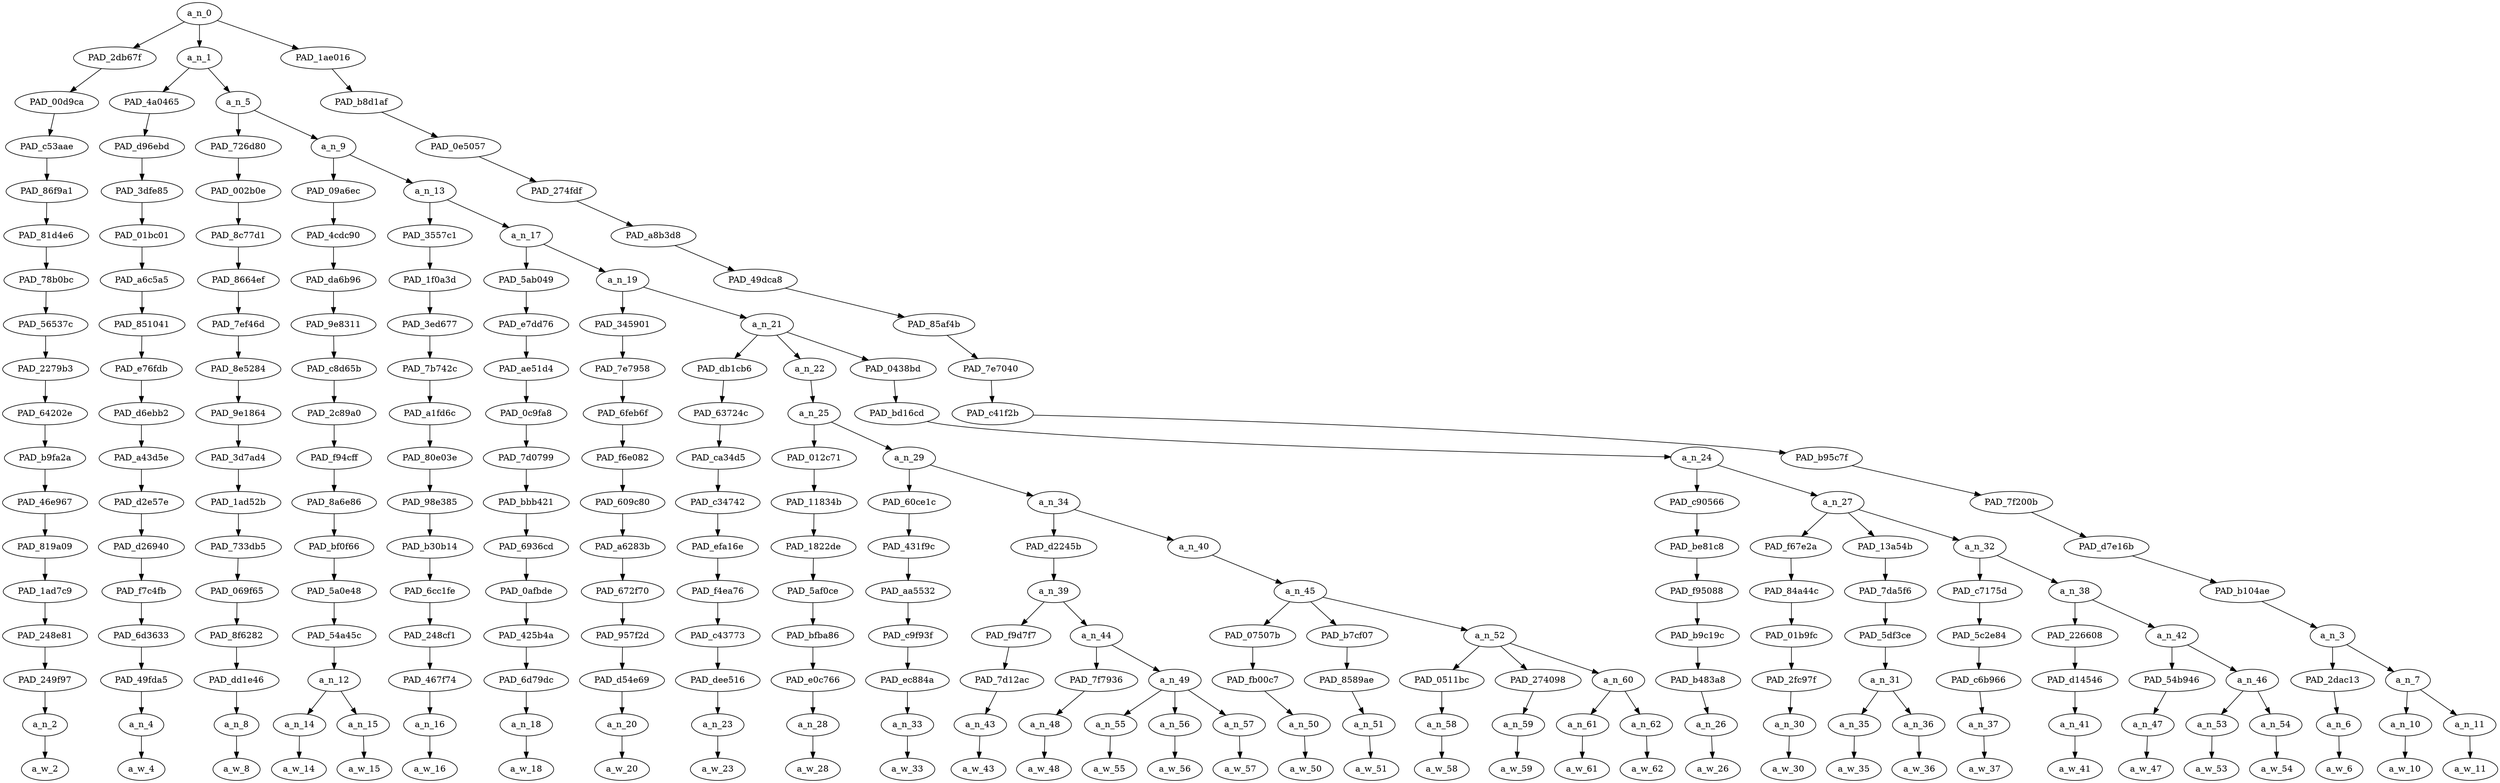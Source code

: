 strict digraph "" {
	a_n_0	[div_dir=1,
		index=0,
		level=17,
		pos="21.026216483410494,17!",
		text_span="[0, 1, 2, 3, 4, 5, 6, 7, 8, 9, 10, 11, 12, 13, 14, 15, 16, 17, 18, 19, 20, 21, 22, 23, 24, 25, 26, 27, 28, 29, 30, 31, 32, 33]",
		value=0.99999998];
	PAD_2db67f	[div_dir=1,
		index=1,
		level=16,
		pos="30.0,16!",
		text_span="[30]",
		value=0.03427603];
	a_n_0 -> PAD_2db67f;
	a_n_1	[div_dir=1,
		index=0,
		level=16,
		pos="1.3286494502314814,16!",
		text_span="[0, 1, 2, 3, 4, 5, 6, 7, 8, 9, 10, 11, 12, 13, 14, 15, 16, 17, 18, 19, 20, 21, 22, 23, 24, 25, 26, 27, 28, 29]",
		value=0.83594982];
	a_n_0 -> a_n_1;
	PAD_1ae016	[div_dir=1,
		index=2,
		level=16,
		pos="31.75,16!",
		text_span="[31, 32, 33]",
		value=0.12952254];
	a_n_0 -> PAD_1ae016;
	PAD_00d9ca	[div_dir=1,
		index=2,
		level=15,
		pos="30.0,15!",
		text_span="[30]",
		value=0.03427603];
	PAD_2db67f -> PAD_00d9ca;
	PAD_c53aae	[div_dir=1,
		index=3,
		level=14,
		pos="30.0,14!",
		text_span="[30]",
		value=0.03427603];
	PAD_00d9ca -> PAD_c53aae;
	PAD_86f9a1	[div_dir=1,
		index=4,
		level=13,
		pos="30.0,13!",
		text_span="[30]",
		value=0.03427603];
	PAD_c53aae -> PAD_86f9a1;
	PAD_81d4e6	[div_dir=1,
		index=5,
		level=12,
		pos="30.0,12!",
		text_span="[30]",
		value=0.03427603];
	PAD_86f9a1 -> PAD_81d4e6;
	PAD_78b0bc	[div_dir=1,
		index=6,
		level=11,
		pos="30.0,11!",
		text_span="[30]",
		value=0.03427603];
	PAD_81d4e6 -> PAD_78b0bc;
	PAD_56537c	[div_dir=1,
		index=7,
		level=10,
		pos="30.0,10!",
		text_span="[30]",
		value=0.03427603];
	PAD_78b0bc -> PAD_56537c;
	PAD_2279b3	[div_dir=1,
		index=9,
		level=9,
		pos="30.0,9!",
		text_span="[30]",
		value=0.03427603];
	PAD_56537c -> PAD_2279b3;
	PAD_64202e	[div_dir=1,
		index=9,
		level=8,
		pos="30.0,8!",
		text_span="[30]",
		value=0.03427603];
	PAD_2279b3 -> PAD_64202e;
	PAD_b9fa2a	[div_dir=1,
		index=10,
		level=7,
		pos="30.0,7!",
		text_span="[30]",
		value=0.03427603];
	PAD_64202e -> PAD_b9fa2a;
	PAD_46e967	[div_dir=1,
		index=12,
		level=6,
		pos="30.0,6!",
		text_span="[30]",
		value=0.03427603];
	PAD_b9fa2a -> PAD_46e967;
	PAD_819a09	[div_dir=1,
		index=15,
		level=5,
		pos="30.0,5!",
		text_span="[30]",
		value=0.03427603];
	PAD_46e967 -> PAD_819a09;
	PAD_1ad7c9	[div_dir=1,
		index=16,
		level=4,
		pos="30.0,4!",
		text_span="[30]",
		value=0.03427603];
	PAD_819a09 -> PAD_1ad7c9;
	PAD_248e81	[div_dir=1,
		index=20,
		level=3,
		pos="30.0,3!",
		text_span="[30]",
		value=0.03427603];
	PAD_1ad7c9 -> PAD_248e81;
	PAD_249f97	[div_dir=1,
		index=24,
		level=2,
		pos="30.0,2!",
		text_span="[30]",
		value=0.03427603];
	PAD_248e81 -> PAD_249f97;
	a_n_2	[div_dir=1,
		index=30,
		level=1,
		pos="30.0,1!",
		text_span="[30]",
		value=0.03427603];
	PAD_249f97 -> a_n_2;
	a_w_2	[div_dir=0,
		index=30,
		level=0,
		pos="30,0!",
		text_span="[30]",
		value=i];
	a_n_2 -> a_w_2;
	PAD_4a0465	[div_dir=1,
		index=0,
		level=15,
		pos="0.0,15!",
		text_span="[0]",
		value=0.03872300];
	a_n_1 -> PAD_4a0465;
	a_n_5	[div_dir=1,
		index=1,
		level=15,
		pos="2.657298900462963,15!",
		text_span="[1, 2, 3, 4, 5, 6, 7, 8, 9, 10, 11, 12, 13, 14, 15, 16, 17, 18, 19, 20, 21, 22, 23, 24, 25, 26, 27, 28, 29]",
		value=0.79704594];
	a_n_1 -> a_n_5;
	PAD_d96ebd	[div_dir=1,
		index=0,
		level=14,
		pos="0.0,14!",
		text_span="[0]",
		value=0.03872300];
	PAD_4a0465 -> PAD_d96ebd;
	PAD_3dfe85	[div_dir=1,
		index=0,
		level=13,
		pos="0.0,13!",
		text_span="[0]",
		value=0.03872300];
	PAD_d96ebd -> PAD_3dfe85;
	PAD_01bc01	[div_dir=1,
		index=0,
		level=12,
		pos="0.0,12!",
		text_span="[0]",
		value=0.03872300];
	PAD_3dfe85 -> PAD_01bc01;
	PAD_a6c5a5	[div_dir=1,
		index=0,
		level=11,
		pos="0.0,11!",
		text_span="[0]",
		value=0.03872300];
	PAD_01bc01 -> PAD_a6c5a5;
	PAD_851041	[div_dir=1,
		index=0,
		level=10,
		pos="0.0,10!",
		text_span="[0]",
		value=0.03872300];
	PAD_a6c5a5 -> PAD_851041;
	PAD_e76fdb	[div_dir=1,
		index=0,
		level=9,
		pos="0.0,9!",
		text_span="[0]",
		value=0.03872300];
	PAD_851041 -> PAD_e76fdb;
	PAD_d6ebb2	[div_dir=1,
		index=0,
		level=8,
		pos="0.0,8!",
		text_span="[0]",
		value=0.03872300];
	PAD_e76fdb -> PAD_d6ebb2;
	PAD_a43d5e	[div_dir=1,
		index=0,
		level=7,
		pos="0.0,7!",
		text_span="[0]",
		value=0.03872300];
	PAD_d6ebb2 -> PAD_a43d5e;
	PAD_d2e57e	[div_dir=1,
		index=0,
		level=6,
		pos="0.0,6!",
		text_span="[0]",
		value=0.03872300];
	PAD_a43d5e -> PAD_d2e57e;
	PAD_d26940	[div_dir=1,
		index=0,
		level=5,
		pos="0.0,5!",
		text_span="[0]",
		value=0.03872300];
	PAD_d2e57e -> PAD_d26940;
	PAD_f7c4fb	[div_dir=1,
		index=0,
		level=4,
		pos="0.0,4!",
		text_span="[0]",
		value=0.03872300];
	PAD_d26940 -> PAD_f7c4fb;
	PAD_6d3633	[div_dir=1,
		index=0,
		level=3,
		pos="0.0,3!",
		text_span="[0]",
		value=0.03872300];
	PAD_f7c4fb -> PAD_6d3633;
	PAD_49fda5	[div_dir=1,
		index=0,
		level=2,
		pos="0.0,2!",
		text_span="[0]",
		value=0.03872300];
	PAD_6d3633 -> PAD_49fda5;
	a_n_4	[div_dir=1,
		index=0,
		level=1,
		pos="0.0,1!",
		text_span="[0]",
		value=0.03872300];
	PAD_49fda5 -> a_n_4;
	a_w_4	[div_dir=0,
		index=0,
		level=0,
		pos="0,0!",
		text_span="[0]",
		value=america];
	a_n_4 -> a_w_4;
	PAD_726d80	[div_dir=-1,
		index=1,
		level=14,
		pos="1.0,14!",
		text_span="[1]",
		value=0.02153237];
	a_n_5 -> PAD_726d80;
	a_n_9	[div_dir=1,
		index=2,
		level=14,
		pos="4.314597800925926,14!",
		text_span="[2, 3, 4, 5, 6, 7, 8, 9, 10, 11, 12, 13, 14, 15, 16, 17, 18, 19, 20, 21, 22, 23, 24, 25, 26, 27, 28, 29]",
		value=0.77538096];
	a_n_5 -> a_n_9;
	PAD_002b0e	[div_dir=-1,
		index=1,
		level=13,
		pos="1.0,13!",
		text_span="[1]",
		value=0.02153237];
	PAD_726d80 -> PAD_002b0e;
	PAD_8c77d1	[div_dir=-1,
		index=1,
		level=12,
		pos="1.0,12!",
		text_span="[1]",
		value=0.02153237];
	PAD_002b0e -> PAD_8c77d1;
	PAD_8664ef	[div_dir=-1,
		index=1,
		level=11,
		pos="1.0,11!",
		text_span="[1]",
		value=0.02153237];
	PAD_8c77d1 -> PAD_8664ef;
	PAD_7ef46d	[div_dir=-1,
		index=1,
		level=10,
		pos="1.0,10!",
		text_span="[1]",
		value=0.02153237];
	PAD_8664ef -> PAD_7ef46d;
	PAD_8e5284	[div_dir=-1,
		index=1,
		level=9,
		pos="1.0,9!",
		text_span="[1]",
		value=0.02153237];
	PAD_7ef46d -> PAD_8e5284;
	PAD_9e1864	[div_dir=-1,
		index=1,
		level=8,
		pos="1.0,8!",
		text_span="[1]",
		value=0.02153237];
	PAD_8e5284 -> PAD_9e1864;
	PAD_3d7ad4	[div_dir=-1,
		index=1,
		level=7,
		pos="1.0,7!",
		text_span="[1]",
		value=0.02153237];
	PAD_9e1864 -> PAD_3d7ad4;
	PAD_1ad52b	[div_dir=-1,
		index=1,
		level=6,
		pos="1.0,6!",
		text_span="[1]",
		value=0.02153237];
	PAD_3d7ad4 -> PAD_1ad52b;
	PAD_733db5	[div_dir=-1,
		index=1,
		level=5,
		pos="1.0,5!",
		text_span="[1]",
		value=0.02153237];
	PAD_1ad52b -> PAD_733db5;
	PAD_069f65	[div_dir=-1,
		index=1,
		level=4,
		pos="1.0,4!",
		text_span="[1]",
		value=0.02153237];
	PAD_733db5 -> PAD_069f65;
	PAD_8f6282	[div_dir=-1,
		index=1,
		level=3,
		pos="1.0,3!",
		text_span="[1]",
		value=0.02153237];
	PAD_069f65 -> PAD_8f6282;
	PAD_dd1e46	[div_dir=-1,
		index=1,
		level=2,
		pos="1.0,2!",
		text_span="[1]",
		value=0.02153237];
	PAD_8f6282 -> PAD_dd1e46;
	a_n_8	[div_dir=-1,
		index=1,
		level=1,
		pos="1.0,1!",
		text_span="[1]",
		value=0.02153237];
	PAD_dd1e46 -> a_n_8;
	a_w_8	[div_dir=0,
		index=1,
		level=0,
		pos="1,0!",
		text_span="[1]",
		value=is];
	a_n_8 -> a_w_8;
	PAD_09a6ec	[div_dir=1,
		index=2,
		level=13,
		pos="2.5,13!",
		text_span="[2, 3]",
		value=0.07103824];
	a_n_9 -> PAD_09a6ec;
	a_n_13	[div_dir=1,
		index=3,
		level=13,
		pos="6.129195601851851,13!",
		text_span="[4, 5, 6, 7, 8, 9, 10, 11, 12, 13, 14, 15, 16, 17, 18, 19, 20, 21, 22, 23, 24, 25, 26, 27, 28, 29]",
		value=0.70420608];
	a_n_9 -> a_n_13;
	PAD_4cdc90	[div_dir=1,
		index=2,
		level=12,
		pos="2.5,12!",
		text_span="[2, 3]",
		value=0.07103824];
	PAD_09a6ec -> PAD_4cdc90;
	PAD_da6b96	[div_dir=1,
		index=2,
		level=11,
		pos="2.5,11!",
		text_span="[2, 3]",
		value=0.07103824];
	PAD_4cdc90 -> PAD_da6b96;
	PAD_9e8311	[div_dir=1,
		index=2,
		level=10,
		pos="2.5,10!",
		text_span="[2, 3]",
		value=0.07103824];
	PAD_da6b96 -> PAD_9e8311;
	PAD_c8d65b	[div_dir=1,
		index=2,
		level=9,
		pos="2.5,9!",
		text_span="[2, 3]",
		value=0.07103824];
	PAD_9e8311 -> PAD_c8d65b;
	PAD_2c89a0	[div_dir=1,
		index=2,
		level=8,
		pos="2.5,8!",
		text_span="[2, 3]",
		value=0.07103824];
	PAD_c8d65b -> PAD_2c89a0;
	PAD_f94cff	[div_dir=1,
		index=2,
		level=7,
		pos="2.5,7!",
		text_span="[2, 3]",
		value=0.07103824];
	PAD_2c89a0 -> PAD_f94cff;
	PAD_8a6e86	[div_dir=1,
		index=2,
		level=6,
		pos="2.5,6!",
		text_span="[2, 3]",
		value=0.07103824];
	PAD_f94cff -> PAD_8a6e86;
	PAD_bf0f66	[div_dir=1,
		index=2,
		level=5,
		pos="2.5,5!",
		text_span="[2, 3]",
		value=0.07103824];
	PAD_8a6e86 -> PAD_bf0f66;
	PAD_5a0e48	[div_dir=1,
		index=2,
		level=4,
		pos="2.5,4!",
		text_span="[2, 3]",
		value=0.07103824];
	PAD_bf0f66 -> PAD_5a0e48;
	PAD_54a45c	[div_dir=1,
		index=2,
		level=3,
		pos="2.5,3!",
		text_span="[2, 3]",
		value=0.07103824];
	PAD_5a0e48 -> PAD_54a45c;
	a_n_12	[div_dir=1,
		index=2,
		level=2,
		pos="2.5,2!",
		text_span="[2, 3]",
		value=0.07103824];
	PAD_54a45c -> a_n_12;
	a_n_14	[div_dir=1,
		index=2,
		level=1,
		pos="2.0,1!",
		text_span="[2]",
		value=0.01960993];
	a_n_12 -> a_n_14;
	a_n_15	[div_dir=1,
		index=3,
		level=1,
		pos="3.0,1!",
		text_span="[3]",
		value=0.05138295];
	a_n_12 -> a_n_15;
	a_w_14	[div_dir=0,
		index=2,
		level=0,
		pos="2,0!",
		text_span="[2]",
		value=so];
	a_n_14 -> a_w_14;
	a_w_15	[div_dir=0,
		index=3,
		level=0,
		pos="3,0!",
		text_span="[3]",
		value=racist];
	a_n_15 -> a_w_15;
	PAD_3557c1	[div_dir=1,
		index=3,
		level=12,
		pos="4.0,12!",
		text_span="[4]",
		value=0.01712810];
	a_n_13 -> PAD_3557c1;
	a_n_17	[div_dir=1,
		index=4,
		level=12,
		pos="8.258391203703702,12!",
		text_span="[5, 6, 7, 8, 9, 10, 11, 12, 13, 14, 15, 16, 17, 18, 19, 20, 21, 22, 23, 24, 25, 26, 27, 28, 29]",
		value=0.68694851];
	a_n_13 -> a_n_17;
	PAD_1f0a3d	[div_dir=1,
		index=3,
		level=11,
		pos="4.0,11!",
		text_span="[4]",
		value=0.01712810];
	PAD_3557c1 -> PAD_1f0a3d;
	PAD_3ed677	[div_dir=1,
		index=3,
		level=10,
		pos="4.0,10!",
		text_span="[4]",
		value=0.01712810];
	PAD_1f0a3d -> PAD_3ed677;
	PAD_7b742c	[div_dir=1,
		index=3,
		level=9,
		pos="4.0,9!",
		text_span="[4]",
		value=0.01712810];
	PAD_3ed677 -> PAD_7b742c;
	PAD_a1fd6c	[div_dir=1,
		index=3,
		level=8,
		pos="4.0,8!",
		text_span="[4]",
		value=0.01712810];
	PAD_7b742c -> PAD_a1fd6c;
	PAD_80e03e	[div_dir=1,
		index=3,
		level=7,
		pos="4.0,7!",
		text_span="[4]",
		value=0.01712810];
	PAD_a1fd6c -> PAD_80e03e;
	PAD_98e385	[div_dir=1,
		index=3,
		level=6,
		pos="4.0,6!",
		text_span="[4]",
		value=0.01712810];
	PAD_80e03e -> PAD_98e385;
	PAD_b30b14	[div_dir=1,
		index=3,
		level=5,
		pos="4.0,5!",
		text_span="[4]",
		value=0.01712810];
	PAD_98e385 -> PAD_b30b14;
	PAD_6cc1fe	[div_dir=1,
		index=3,
		level=4,
		pos="4.0,4!",
		text_span="[4]",
		value=0.01712810];
	PAD_b30b14 -> PAD_6cc1fe;
	PAD_248cf1	[div_dir=1,
		index=3,
		level=3,
		pos="4.0,3!",
		text_span="[4]",
		value=0.01712810];
	PAD_6cc1fe -> PAD_248cf1;
	PAD_467f74	[div_dir=1,
		index=3,
		level=2,
		pos="4.0,2!",
		text_span="[4]",
		value=0.01712810];
	PAD_248cf1 -> PAD_467f74;
	a_n_16	[div_dir=1,
		index=4,
		level=1,
		pos="4.0,1!",
		text_span="[4]",
		value=0.01712810];
	PAD_467f74 -> a_n_16;
	a_w_16	[div_dir=0,
		index=4,
		level=0,
		pos="4,0!",
		text_span="[4]",
		value=that];
	a_n_16 -> a_w_16;
	PAD_5ab049	[div_dir=1,
		index=4,
		level=11,
		pos="5.0,11!",
		text_span="[5]",
		value=0.01637181];
	a_n_17 -> PAD_5ab049;
	a_n_19	[div_dir=1,
		index=5,
		level=11,
		pos="11.516782407407407,11!",
		text_span="[6, 7, 8, 9, 10, 11, 12, 13, 14, 15, 16, 17, 18, 19, 20, 21, 22, 23, 24, 25, 26, 27, 28, 29]",
		value=0.67044734];
	a_n_17 -> a_n_19;
	PAD_e7dd76	[div_dir=1,
		index=4,
		level=10,
		pos="5.0,10!",
		text_span="[5]",
		value=0.01637181];
	PAD_5ab049 -> PAD_e7dd76;
	PAD_ae51d4	[div_dir=1,
		index=4,
		level=9,
		pos="5.0,9!",
		text_span="[5]",
		value=0.01637181];
	PAD_e7dd76 -> PAD_ae51d4;
	PAD_0c9fa8	[div_dir=1,
		index=4,
		level=8,
		pos="5.0,8!",
		text_span="[5]",
		value=0.01637181];
	PAD_ae51d4 -> PAD_0c9fa8;
	PAD_7d0799	[div_dir=1,
		index=4,
		level=7,
		pos="5.0,7!",
		text_span="[5]",
		value=0.01637181];
	PAD_0c9fa8 -> PAD_7d0799;
	PAD_bbb421	[div_dir=1,
		index=4,
		level=6,
		pos="5.0,6!",
		text_span="[5]",
		value=0.01637181];
	PAD_7d0799 -> PAD_bbb421;
	PAD_6936cd	[div_dir=1,
		index=4,
		level=5,
		pos="5.0,5!",
		text_span="[5]",
		value=0.01637181];
	PAD_bbb421 -> PAD_6936cd;
	PAD_0afbde	[div_dir=1,
		index=4,
		level=4,
		pos="5.0,4!",
		text_span="[5]",
		value=0.01637181];
	PAD_6936cd -> PAD_0afbde;
	PAD_425b4a	[div_dir=1,
		index=4,
		level=3,
		pos="5.0,3!",
		text_span="[5]",
		value=0.01637181];
	PAD_0afbde -> PAD_425b4a;
	PAD_6d79dc	[div_dir=1,
		index=4,
		level=2,
		pos="5.0,2!",
		text_span="[5]",
		value=0.01637181];
	PAD_425b4a -> PAD_6d79dc;
	a_n_18	[div_dir=1,
		index=5,
		level=1,
		pos="5.0,1!",
		text_span="[5]",
		value=0.01637181];
	PAD_6d79dc -> a_n_18;
	a_w_18	[div_dir=0,
		index=5,
		level=0,
		pos="5,0!",
		text_span="[5]",
		value=they];
	a_n_18 -> a_w_18;
	PAD_345901	[div_dir=1,
		index=5,
		level=10,
		pos="6.0,10!",
		text_span="[6]",
		value=0.02154530];
	a_n_19 -> PAD_345901;
	a_n_21	[div_dir=1,
		index=6,
		level=10,
		pos="17.033564814814813,10!",
		text_span="[7, 8, 9, 10, 11, 12, 13, 14, 15, 16, 17, 18, 19, 20, 21, 22, 23, 24, 25, 26, 27, 28, 29]",
		value=0.64878108];
	a_n_19 -> a_n_21;
	PAD_7e7958	[div_dir=1,
		index=5,
		level=9,
		pos="6.0,9!",
		text_span="[6]",
		value=0.02154530];
	PAD_345901 -> PAD_7e7958;
	PAD_6feb6f	[div_dir=1,
		index=5,
		level=8,
		pos="6.0,8!",
		text_span="[6]",
		value=0.02154530];
	PAD_7e7958 -> PAD_6feb6f;
	PAD_f6e082	[div_dir=1,
		index=5,
		level=7,
		pos="6.0,7!",
		text_span="[6]",
		value=0.02154530];
	PAD_6feb6f -> PAD_f6e082;
	PAD_609c80	[div_dir=1,
		index=5,
		level=6,
		pos="6.0,6!",
		text_span="[6]",
		value=0.02154530];
	PAD_f6e082 -> PAD_609c80;
	PAD_a6283b	[div_dir=1,
		index=5,
		level=5,
		pos="6.0,5!",
		text_span="[6]",
		value=0.02154530];
	PAD_609c80 -> PAD_a6283b;
	PAD_672f70	[div_dir=1,
		index=5,
		level=4,
		pos="6.0,4!",
		text_span="[6]",
		value=0.02154530];
	PAD_a6283b -> PAD_672f70;
	PAD_957f2d	[div_dir=1,
		index=5,
		level=3,
		pos="6.0,3!",
		text_span="[6]",
		value=0.02154530];
	PAD_672f70 -> PAD_957f2d;
	PAD_d54e69	[div_dir=1,
		index=5,
		level=2,
		pos="6.0,2!",
		text_span="[6]",
		value=0.02154530];
	PAD_957f2d -> PAD_d54e69;
	a_n_20	[div_dir=1,
		index=6,
		level=1,
		pos="6.0,1!",
		text_span="[6]",
		value=0.02154530];
	PAD_d54e69 -> a_n_20;
	a_w_20	[div_dir=0,
		index=6,
		level=0,
		pos="6,0!",
		text_span="[6]",
		value=think];
	a_n_20 -> a_w_20;
	PAD_db1cb6	[div_dir=-1,
		index=7,
		level=9,
		pos="20.0,9!",
		text_span="[20]",
		value=0.01975428];
	a_n_21 -> PAD_db1cb6;
	a_n_22	[div_dir=1,
		index=6,
		level=9,
		pos="8.67361111111111,9!",
		text_span="[7, 8, 9, 10, 11, 12, 13, 14, 15, 16, 17, 18, 19]",
		value=0.41497828];
	a_n_21 -> a_n_22;
	PAD_0438bd	[div_dir=1,
		index=8,
		level=9,
		pos="22.427083333333336,9!",
		text_span="[21, 22, 23, 24, 25, 26, 27, 28, 29]",
		value=0.21394992];
	a_n_21 -> PAD_0438bd;
	PAD_63724c	[div_dir=-1,
		index=7,
		level=8,
		pos="20.0,8!",
		text_span="[20]",
		value=0.01975428];
	PAD_db1cb6 -> PAD_63724c;
	PAD_ca34d5	[div_dir=-1,
		index=8,
		level=7,
		pos="20.0,7!",
		text_span="[20]",
		value=0.01975428];
	PAD_63724c -> PAD_ca34d5;
	PAD_c34742	[div_dir=-1,
		index=9,
		level=6,
		pos="20.0,6!",
		text_span="[20]",
		value=0.01975428];
	PAD_ca34d5 -> PAD_c34742;
	PAD_efa16e	[div_dir=-1,
		index=10,
		level=5,
		pos="20.0,5!",
		text_span="[20]",
		value=0.01975428];
	PAD_c34742 -> PAD_efa16e;
	PAD_f4ea76	[div_dir=-1,
		index=10,
		level=4,
		pos="20.0,4!",
		text_span="[20]",
		value=0.01975428];
	PAD_efa16e -> PAD_f4ea76;
	PAD_c43773	[div_dir=-1,
		index=13,
		level=3,
		pos="20.0,3!",
		text_span="[20]",
		value=0.01975428];
	PAD_f4ea76 -> PAD_c43773;
	PAD_dee516	[div_dir=-1,
		index=16,
		level=2,
		pos="20.0,2!",
		text_span="[20]",
		value=0.01975428];
	PAD_c43773 -> PAD_dee516;
	a_n_23	[div_dir=-1,
		index=20,
		level=1,
		pos="20.0,1!",
		text_span="[20]",
		value=0.01975428];
	PAD_dee516 -> a_n_23;
	a_w_23	[div_dir=0,
		index=20,
		level=0,
		pos="20,0!",
		text_span="[20]",
		value=and1];
	a_n_23 -> a_w_23;
	a_n_25	[div_dir=1,
		index=6,
		level=8,
		pos="8.67361111111111,8!",
		text_span="[7, 8, 9, 10, 11, 12, 13, 14, 15, 16, 17, 18, 19]",
		value=0.41489692];
	a_n_22 -> a_n_25;
	PAD_012c71	[div_dir=1,
		index=6,
		level=7,
		pos="7.0,7!",
		text_span="[7]",
		value=0.05525735];
	a_n_25 -> PAD_012c71;
	a_n_29	[div_dir=1,
		index=7,
		level=7,
		pos="10.347222222222223,7!",
		text_span="[8, 9, 10, 11, 12, 13, 14, 15, 16, 17, 18, 19]",
		value=0.35955821];
	a_n_25 -> a_n_29;
	PAD_11834b	[div_dir=1,
		index=6,
		level=6,
		pos="7.0,6!",
		text_span="[7]",
		value=0.05525735];
	PAD_012c71 -> PAD_11834b;
	PAD_1822de	[div_dir=1,
		index=6,
		level=5,
		pos="7.0,5!",
		text_span="[7]",
		value=0.05525735];
	PAD_11834b -> PAD_1822de;
	PAD_5af0ce	[div_dir=1,
		index=6,
		level=4,
		pos="7.0,4!",
		text_span="[7]",
		value=0.05525735];
	PAD_1822de -> PAD_5af0ce;
	PAD_bfba86	[div_dir=1,
		index=6,
		level=3,
		pos="7.0,3!",
		text_span="[7]",
		value=0.05525735];
	PAD_5af0ce -> PAD_bfba86;
	PAD_e0c766	[div_dir=1,
		index=6,
		level=2,
		pos="7.0,2!",
		text_span="[7]",
		value=0.05525735];
	PAD_bfba86 -> PAD_e0c766;
	a_n_28	[div_dir=1,
		index=7,
		level=1,
		pos="7.0,1!",
		text_span="[7]",
		value=0.05525735];
	PAD_e0c766 -> a_n_28;
	a_w_28	[div_dir=0,
		index=7,
		level=0,
		pos="7,0!",
		text_span="[7]",
		value=asians];
	a_n_28 -> a_w_28;
	PAD_60ce1c	[div_dir=1,
		index=7,
		level=6,
		pos="8.0,6!",
		text_span="[8]",
		value=0.01815521];
	a_n_29 -> PAD_60ce1c;
	a_n_34	[div_dir=1,
		index=8,
		level=6,
		pos="12.694444444444446,6!",
		text_span="[9, 10, 11, 12, 13, 14, 15, 16, 17, 18, 19]",
		value=0.34137001];
	a_n_29 -> a_n_34;
	PAD_431f9c	[div_dir=1,
		index=7,
		level=5,
		pos="8.0,5!",
		text_span="[8]",
		value=0.01815521];
	PAD_60ce1c -> PAD_431f9c;
	PAD_aa5532	[div_dir=1,
		index=7,
		level=4,
		pos="8.0,4!",
		text_span="[8]",
		value=0.01815521];
	PAD_431f9c -> PAD_aa5532;
	PAD_c9f93f	[div_dir=1,
		index=7,
		level=3,
		pos="8.0,3!",
		text_span="[8]",
		value=0.01815521];
	PAD_aa5532 -> PAD_c9f93f;
	PAD_ec884a	[div_dir=1,
		index=7,
		level=2,
		pos="8.0,2!",
		text_span="[8]",
		value=0.01815521];
	PAD_c9f93f -> PAD_ec884a;
	a_n_33	[div_dir=1,
		index=8,
		level=1,
		pos="8.0,1!",
		text_span="[8]",
		value=0.01815521];
	PAD_ec884a -> a_n_33;
	a_w_33	[div_dir=0,
		index=8,
		level=0,
		pos="8,0!",
		text_span="[8]",
		value=are];
	a_n_33 -> a_w_33;
	PAD_d2245b	[div_dir=-1,
		index=8,
		level=5,
		pos="10.0,5!",
		text_span="[9, 10, 11, 12, 13]",
		value=0.19220625];
	a_n_34 -> PAD_d2245b;
	a_n_40	[div_dir=1,
		index=9,
		level=5,
		pos="15.388888888888891,5!",
		text_span="[14, 15, 16, 17, 18, 19]",
		value=0.14914336];
	a_n_34 -> a_n_40;
	a_n_39	[div_dir=-1,
		index=8,
		level=4,
		pos="10.0,4!",
		text_span="[9, 10, 11, 12, 13]",
		value=0.19220625];
	PAD_d2245b -> a_n_39;
	PAD_f9d7f7	[div_dir=1,
		index=8,
		level=3,
		pos="9.0,3!",
		text_span="[9]",
		value=0.02953558];
	a_n_39 -> PAD_f9d7f7;
	a_n_44	[div_dir=-1,
		index=9,
		level=3,
		pos="11.0,3!",
		text_span="[10, 11, 12, 13]",
		value=0.16261901];
	a_n_39 -> a_n_44;
	PAD_7d12ac	[div_dir=1,
		index=8,
		level=2,
		pos="9.0,2!",
		text_span="[9]",
		value=0.02953558];
	PAD_f9d7f7 -> PAD_7d12ac;
	a_n_43	[div_dir=1,
		index=9,
		level=1,
		pos="9.0,1!",
		text_span="[9]",
		value=0.02953558];
	PAD_7d12ac -> a_n_43;
	a_w_43	[div_dir=0,
		index=9,
		level=0,
		pos="9,0!",
		text_span="[9]",
		value=smarter];
	a_n_43 -> a_w_43;
	PAD_7f7936	[div_dir=1,
		index=9,
		level=2,
		pos="10.0,2!",
		text_span="[10]",
		value=0.02034516];
	a_n_44 -> PAD_7f7936;
	a_n_49	[div_dir=-1,
		index=10,
		level=2,
		pos="12.0,2!",
		text_span="[11, 12, 13]",
		value=0.14215502];
	a_n_44 -> a_n_49;
	a_n_48	[div_dir=1,
		index=10,
		level=1,
		pos="10.0,1!",
		text_span="[10]",
		value=0.02034516];
	PAD_7f7936 -> a_n_48;
	a_w_48	[div_dir=0,
		index=10,
		level=0,
		pos="10,0!",
		text_span="[10]",
		value=than];
	a_n_48 -> a_w_48;
	a_n_55	[div_dir=-1,
		index=11,
		level=1,
		pos="11.0,1!",
		text_span="[11]",
		value=0.06582882];
	a_n_49 -> a_n_55;
	a_n_56	[div_dir=-1,
		index=12,
		level=1,
		pos="12.0,1!",
		text_span="[12]",
		value=0.02272215];
	a_n_49 -> a_n_56;
	a_n_57	[div_dir=-1,
		index=13,
		level=1,
		pos="13.0,1!",
		text_span="[13]",
		value=0.05343500];
	a_n_49 -> a_n_57;
	a_w_55	[div_dir=0,
		index=11,
		level=0,
		pos="11,0!",
		text_span="[11]",
		value=blacks];
	a_n_55 -> a_w_55;
	a_w_56	[div_dir=0,
		index=12,
		level=0,
		pos="12,0!",
		text_span="[12]",
		value=and];
	a_n_56 -> a_w_56;
	a_w_57	[div_dir=0,
		index=13,
		level=0,
		pos="13,0!",
		text_span="[13]",
		value=hispanics];
	a_n_57 -> a_w_57;
	a_n_45	[div_dir=1,
		index=9,
		level=4,
		pos="15.388888888888891,4!",
		text_span="[14, 15, 16, 17, 18, 19]",
		value=0.14906923];
	a_n_40 -> a_n_45;
	PAD_07507b	[div_dir=1,
		index=10,
		level=3,
		pos="14.0,3!",
		text_span="[14]",
		value=0.01723509];
	a_n_45 -> PAD_07507b;
	PAD_b7cf07	[div_dir=1,
		index=11,
		level=3,
		pos="15.0,3!",
		text_span="[15]",
		value=0.01853368];
	a_n_45 -> PAD_b7cf07;
	a_n_52	[div_dir=1,
		index=12,
		level=3,
		pos="17.166666666666668,3!",
		text_span="[16, 17, 18, 19]",
		value=0.11322632];
	a_n_45 -> a_n_52;
	PAD_fb00c7	[div_dir=1,
		index=11,
		level=2,
		pos="14.0,2!",
		text_span="[14]",
		value=0.01723509];
	PAD_07507b -> PAD_fb00c7;
	a_n_50	[div_dir=1,
		index=14,
		level=1,
		pos="14.0,1!",
		text_span="[14]",
		value=0.01723509];
	PAD_fb00c7 -> a_n_50;
	a_w_50	[div_dir=0,
		index=14,
		level=0,
		pos="14,0!",
		text_span="[14]",
		value=they1];
	a_n_50 -> a_w_50;
	PAD_8589ae	[div_dir=1,
		index=12,
		level=2,
		pos="15.0,2!",
		text_span="[15]",
		value=0.01853368];
	PAD_b7cf07 -> PAD_8589ae;
	a_n_51	[div_dir=1,
		index=15,
		level=1,
		pos="15.0,1!",
		text_span="[15]",
		value=0.01853368];
	PAD_8589ae -> a_n_51;
	a_w_51	[div_dir=0,
		index=15,
		level=0,
		pos="15,0!",
		text_span="[15]",
		value=also];
	a_n_51 -> a_w_51;
	PAD_0511bc	[div_dir=1,
		index=13,
		level=2,
		pos="16.0,2!",
		text_span="[16]",
		value=0.02709249];
	a_n_52 -> PAD_0511bc;
	PAD_274098	[div_dir=1,
		index=14,
		level=2,
		pos="17.0,2!",
		text_span="[17]",
		value=0.04942003];
	a_n_52 -> PAD_274098;
	a_n_60	[div_dir=-1,
		index=15,
		level=2,
		pos="18.5,2!",
		text_span="[18, 19]",
		value=0.03665597];
	a_n_52 -> a_n_60;
	a_n_58	[div_dir=1,
		index=16,
		level=1,
		pos="16.0,1!",
		text_span="[16]",
		value=0.02709249];
	PAD_0511bc -> a_n_58;
	a_w_58	[div_dir=0,
		index=16,
		level=0,
		pos="16,0!",
		text_span="[16]",
		value=pay];
	a_n_58 -> a_w_58;
	a_n_59	[div_dir=1,
		index=17,
		level=1,
		pos="17.0,1!",
		text_span="[17]",
		value=0.04942003];
	PAD_274098 -> a_n_59;
	a_w_59	[div_dir=0,
		index=17,
		level=0,
		pos="17,0!",
		text_span="[17]",
		value=asians1];
	a_n_59 -> a_w_59;
	a_n_61	[div_dir=1,
		index=18,
		level=1,
		pos="18.0,1!",
		text_span="[18]",
		value=0.01734262];
	a_n_60 -> a_n_61;
	a_n_62	[div_dir=-1,
		index=19,
		level=1,
		pos="19.0,1!",
		text_span="[19]",
		value=0.01930479];
	a_n_60 -> a_n_62;
	a_w_61	[div_dir=0,
		index=18,
		level=0,
		pos="18,0!",
		text_span="[18]",
		value=more];
	a_n_61 -> a_w_61;
	a_w_62	[div_dir=0,
		index=19,
		level=0,
		pos="19,0!",
		text_span="[19]",
		value=too];
	a_n_62 -> a_w_62;
	PAD_bd16cd	[div_dir=1,
		index=8,
		level=8,
		pos="22.427083333333336,8!",
		text_span="[21, 22, 23, 24, 25, 26, 27, 28, 29]",
		value=0.21394992];
	PAD_0438bd -> PAD_bd16cd;
	a_n_24	[div_dir=1,
		index=9,
		level=7,
		pos="22.427083333333336,7!",
		text_span="[21, 22, 23, 24, 25, 26, 27, 28, 29]",
		value=0.21394992];
	PAD_bd16cd -> a_n_24;
	PAD_c90566	[div_dir=1,
		index=10,
		level=6,
		pos="21.0,6!",
		text_span="[21]",
		value=0.04725167];
	a_n_24 -> PAD_c90566;
	a_n_27	[div_dir=1,
		index=11,
		level=6,
		pos="23.854166666666668,6!",
		text_span="[22, 23, 24, 25, 26, 27, 28, 29]",
		value=0.16663343];
	a_n_24 -> a_n_27;
	PAD_be81c8	[div_dir=1,
		index=11,
		level=5,
		pos="21.0,5!",
		text_span="[21]",
		value=0.04725167];
	PAD_c90566 -> PAD_be81c8;
	PAD_f95088	[div_dir=1,
		index=11,
		level=4,
		pos="21.0,4!",
		text_span="[21]",
		value=0.04725167];
	PAD_be81c8 -> PAD_f95088;
	PAD_b9c19c	[div_dir=1,
		index=14,
		level=3,
		pos="21.0,3!",
		text_span="[21]",
		value=0.04725167];
	PAD_f95088 -> PAD_b9c19c;
	PAD_b483a8	[div_dir=1,
		index=17,
		level=2,
		pos="21.0,2!",
		text_span="[21]",
		value=0.04725167];
	PAD_b9c19c -> PAD_b483a8;
	a_n_26	[div_dir=1,
		index=21,
		level=1,
		pos="21.0,1!",
		text_span="[21]",
		value=0.04725167];
	PAD_b483a8 -> a_n_26;
	a_w_26	[div_dir=0,
		index=21,
		level=0,
		pos="21,0!",
		text_span="[21]",
		value=asians2];
	a_n_26 -> a_w_26;
	PAD_f67e2a	[div_dir=1,
		index=12,
		level=5,
		pos="22.0,5!",
		text_span="[22]",
		value=0.01712602];
	a_n_27 -> PAD_f67e2a;
	PAD_13a54b	[div_dir=-1,
		index=13,
		level=5,
		pos="23.5,5!",
		text_span="[23, 24]",
		value=0.03583744];
	a_n_27 -> PAD_13a54b;
	a_n_32	[div_dir=1,
		index=14,
		level=5,
		pos="26.0625,5!",
		text_span="[25, 26, 27, 28, 29]",
		value=0.11364314];
	a_n_27 -> a_n_32;
	PAD_84a44c	[div_dir=1,
		index=12,
		level=4,
		pos="22.0,4!",
		text_span="[22]",
		value=0.01712602];
	PAD_f67e2a -> PAD_84a44c;
	PAD_01b9fc	[div_dir=1,
		index=15,
		level=3,
		pos="22.0,3!",
		text_span="[22]",
		value=0.01712602];
	PAD_84a44c -> PAD_01b9fc;
	PAD_2fc97f	[div_dir=1,
		index=18,
		level=2,
		pos="22.0,2!",
		text_span="[22]",
		value=0.01712602];
	PAD_01b9fc -> PAD_2fc97f;
	a_n_30	[div_dir=1,
		index=22,
		level=1,
		pos="22.0,1!",
		text_span="[22]",
		value=0.01712602];
	PAD_2fc97f -> a_n_30;
	a_w_30	[div_dir=0,
		index=22,
		level=0,
		pos="22,0!",
		text_span="[22]",
		value=are1];
	a_n_30 -> a_w_30;
	PAD_7da5f6	[div_dir=-1,
		index=13,
		level=4,
		pos="23.5,4!",
		text_span="[23, 24]",
		value=0.03583744];
	PAD_13a54b -> PAD_7da5f6;
	PAD_5df3ce	[div_dir=-1,
		index=16,
		level=3,
		pos="23.5,3!",
		text_span="[23, 24]",
		value=0.03583744];
	PAD_7da5f6 -> PAD_5df3ce;
	a_n_31	[div_dir=-1,
		index=19,
		level=2,
		pos="23.5,2!",
		text_span="[23, 24]",
		value=0.03583744];
	PAD_5df3ce -> a_n_31;
	a_n_35	[div_dir=1,
		index=23,
		level=1,
		pos="23.0,1!",
		text_span="[23]",
		value=0.01747506];
	a_n_31 -> a_n_35;
	a_n_36	[div_dir=-1,
		index=24,
		level=1,
		pos="24.0,1!",
		text_span="[24]",
		value=0.01834755];
	a_n_31 -> a_n_36;
	a_w_35	[div_dir=0,
		index=23,
		level=0,
		pos="23,0!",
		text_span="[23]",
		value=more1];
	a_n_35 -> a_w_35;
	a_w_36	[div_dir=0,
		index=24,
		level=0,
		pos="24,0!",
		text_span="[24]",
		value=highly];
	a_n_36 -> a_w_36;
	PAD_c7175d	[div_dir=-1,
		index=14,
		level=4,
		pos="25.0,4!",
		text_span="[25]",
		value=0.02033829];
	a_n_32 -> PAD_c7175d;
	a_n_38	[div_dir=1,
		index=15,
		level=4,
		pos="27.125,4!",
		text_span="[26, 27, 28, 29]",
		value=0.09329291];
	a_n_32 -> a_n_38;
	PAD_5c2e84	[div_dir=-1,
		index=17,
		level=3,
		pos="25.0,3!",
		text_span="[25]",
		value=0.02033829];
	PAD_c7175d -> PAD_5c2e84;
	PAD_c6b966	[div_dir=-1,
		index=20,
		level=2,
		pos="25.0,2!",
		text_span="[25]",
		value=0.02033829];
	PAD_5c2e84 -> PAD_c6b966;
	a_n_37	[div_dir=-1,
		index=25,
		level=1,
		pos="25.0,1!",
		text_span="[25]",
		value=0.02033829];
	PAD_c6b966 -> a_n_37;
	a_w_37	[div_dir=0,
		index=25,
		level=0,
		pos="25,0!",
		text_span="[25]",
		value=represented];
	a_n_37 -> a_w_37;
	PAD_226608	[div_dir=1,
		index=18,
		level=3,
		pos="26.0,3!",
		text_span="[26]",
		value=0.01826356];
	a_n_38 -> PAD_226608;
	a_n_42	[div_dir=1,
		index=19,
		level=3,
		pos="28.25,3!",
		text_span="[27, 28, 29]",
		value=0.07500666];
	a_n_38 -> a_n_42;
	PAD_d14546	[div_dir=1,
		index=21,
		level=2,
		pos="26.0,2!",
		text_span="[26]",
		value=0.01826356];
	PAD_226608 -> PAD_d14546;
	a_n_41	[div_dir=1,
		index=26,
		level=1,
		pos="26.0,1!",
		text_span="[26]",
		value=0.01826356];
	PAD_d14546 -> a_n_41;
	a_w_41	[div_dir=0,
		index=26,
		level=0,
		pos="26,0!",
		text_span="[26]",
		value=in];
	a_n_41 -> a_w_41;
	PAD_54b946	[div_dir=-1,
		index=23,
		level=2,
		pos="29.0,2!",
		text_span="[29]",
		value=0.02603123];
	a_n_42 -> PAD_54b946;
	a_n_46	[div_dir=1,
		index=22,
		level=2,
		pos="27.5,2!",
		text_span="[27, 28]",
		value=0.04895282];
	a_n_42 -> a_n_46;
	a_n_47	[div_dir=-1,
		index=29,
		level=1,
		pos="29.0,1!",
		text_span="[29]",
		value=0.02603123];
	PAD_54b946 -> a_n_47;
	a_w_47	[div_dir=0,
		index=29,
		level=0,
		pos="29,0!",
		text_span="[29]",
		value=industries];
	a_n_47 -> a_w_47;
	a_n_53	[div_dir=1,
		index=27,
		level=1,
		pos="27.0,1!",
		text_span="[27]",
		value=0.02085787];
	a_n_46 -> a_n_53;
	a_n_54	[div_dir=1,
		index=28,
		level=1,
		pos="28.0,1!",
		text_span="[28]",
		value=0.02805309];
	a_n_46 -> a_n_54;
	a_w_53	[div_dir=0,
		index=27,
		level=0,
		pos="27,0!",
		text_span="[27]",
		value=high];
	a_n_53 -> a_w_53;
	a_w_54	[div_dir=0,
		index=28,
		level=0,
		pos="28,0!",
		text_span="[28]",
		value=tech];
	a_n_54 -> a_w_54;
	PAD_b8d1af	[div_dir=1,
		index=3,
		level=15,
		pos="31.75,15!",
		text_span="[31, 32, 33]",
		value=0.12952254];
	PAD_1ae016 -> PAD_b8d1af;
	PAD_0e5057	[div_dir=1,
		index=4,
		level=14,
		pos="31.75,14!",
		text_span="[31, 32, 33]",
		value=0.12952254];
	PAD_b8d1af -> PAD_0e5057;
	PAD_274fdf	[div_dir=1,
		index=5,
		level=13,
		pos="31.75,13!",
		text_span="[31, 32, 33]",
		value=0.12952254];
	PAD_0e5057 -> PAD_274fdf;
	PAD_a8b3d8	[div_dir=1,
		index=6,
		level=12,
		pos="31.75,12!",
		text_span="[31, 32, 33]",
		value=0.12952254];
	PAD_274fdf -> PAD_a8b3d8;
	PAD_49dca8	[div_dir=1,
		index=7,
		level=11,
		pos="31.75,11!",
		text_span="[31, 32, 33]",
		value=0.12952254];
	PAD_a8b3d8 -> PAD_49dca8;
	PAD_85af4b	[div_dir=1,
		index=8,
		level=10,
		pos="31.75,10!",
		text_span="[31, 32, 33]",
		value=0.12952254];
	PAD_49dca8 -> PAD_85af4b;
	PAD_7e7040	[div_dir=1,
		index=10,
		level=9,
		pos="31.75,9!",
		text_span="[31, 32, 33]",
		value=0.12952254];
	PAD_85af4b -> PAD_7e7040;
	PAD_c41f2b	[div_dir=1,
		index=10,
		level=8,
		pos="31.75,8!",
		text_span="[31, 32, 33]",
		value=0.12952254];
	PAD_7e7040 -> PAD_c41f2b;
	PAD_b95c7f	[div_dir=1,
		index=11,
		level=7,
		pos="31.75,7!",
		text_span="[31, 32, 33]",
		value=0.12952254];
	PAD_c41f2b -> PAD_b95c7f;
	PAD_7f200b	[div_dir=1,
		index=13,
		level=6,
		pos="31.75,6!",
		text_span="[31, 32, 33]",
		value=0.12952254];
	PAD_b95c7f -> PAD_7f200b;
	PAD_d7e16b	[div_dir=1,
		index=16,
		level=5,
		pos="31.75,5!",
		text_span="[31, 32, 33]",
		value=0.12952254];
	PAD_7f200b -> PAD_d7e16b;
	PAD_b104ae	[div_dir=1,
		index=17,
		level=4,
		pos="31.75,4!",
		text_span="[31, 32, 33]",
		value=0.12952254];
	PAD_d7e16b -> PAD_b104ae;
	a_n_3	[div_dir=1,
		index=21,
		level=3,
		pos="31.75,3!",
		text_span="[31, 32, 33]",
		value=0.12952254];
	PAD_b104ae -> a_n_3;
	PAD_2dac13	[div_dir=1,
		index=25,
		level=2,
		pos="31.0,2!",
		text_span="[31]",
		value=0.05188523];
	a_n_3 -> PAD_2dac13;
	a_n_7	[div_dir=1,
		index=26,
		level=2,
		pos="32.5,2!",
		text_span="[32, 33]",
		value=0.07746022];
	a_n_3 -> a_n_7;
	a_n_6	[div_dir=1,
		index=31,
		level=1,
		pos="31.0,1!",
		text_span="[31]",
		value=0.05188523];
	PAD_2dac13 -> a_n_6;
	a_w_6	[div_dir=0,
		index=31,
		level=0,
		pos="31,0!",
		text_span="[31]",
		value=blame];
	a_n_6 -> a_w_6;
	a_n_10	[div_dir=-1,
		index=32,
		level=1,
		pos="32.0,1!",
		text_span="[32]",
		value=0.04468207];
	a_n_7 -> a_n_10;
	a_n_11	[div_dir=1,
		index=33,
		level=1,
		pos="33.0,1!",
		text_span="[33]",
		value=0.03276023];
	a_n_7 -> a_n_11;
	a_w_10	[div_dir=0,
		index=32,
		level=0,
		pos="32,0!",
		text_span="[32]",
		value=white];
	a_n_10 -> a_w_10;
	a_w_11	[div_dir=0,
		index=33,
		level=0,
		pos="33,0!",
		text_span="[33]",
		value=people];
	a_n_11 -> a_w_11;
}
